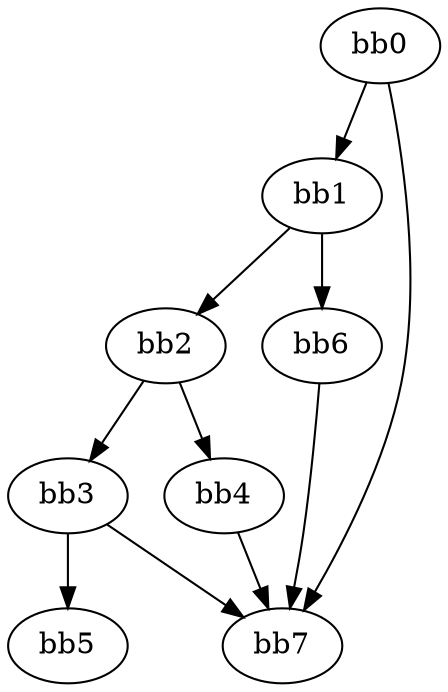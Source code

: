 digraph {
    0 [ label = "bb0\l" ]
    1 [ label = "bb1\l" ]
    2 [ label = "bb2\l" ]
    3 [ label = "bb3\l" ]
    4 [ label = "bb4\l" ]
    5 [ label = "bb5\l" ]
    6 [ label = "bb6\l" ]
    7 [ label = "bb7\l" ]
    0 -> 1 [ ]
    0 -> 7 [ ]
    1 -> 2 [ ]
    1 -> 6 [ ]
    2 -> 3 [ ]
    2 -> 4 [ ]
    3 -> 5 [ ]
    3 -> 7 [ ]
    4 -> 7 [ ]
    6 -> 7 [ ]
}

